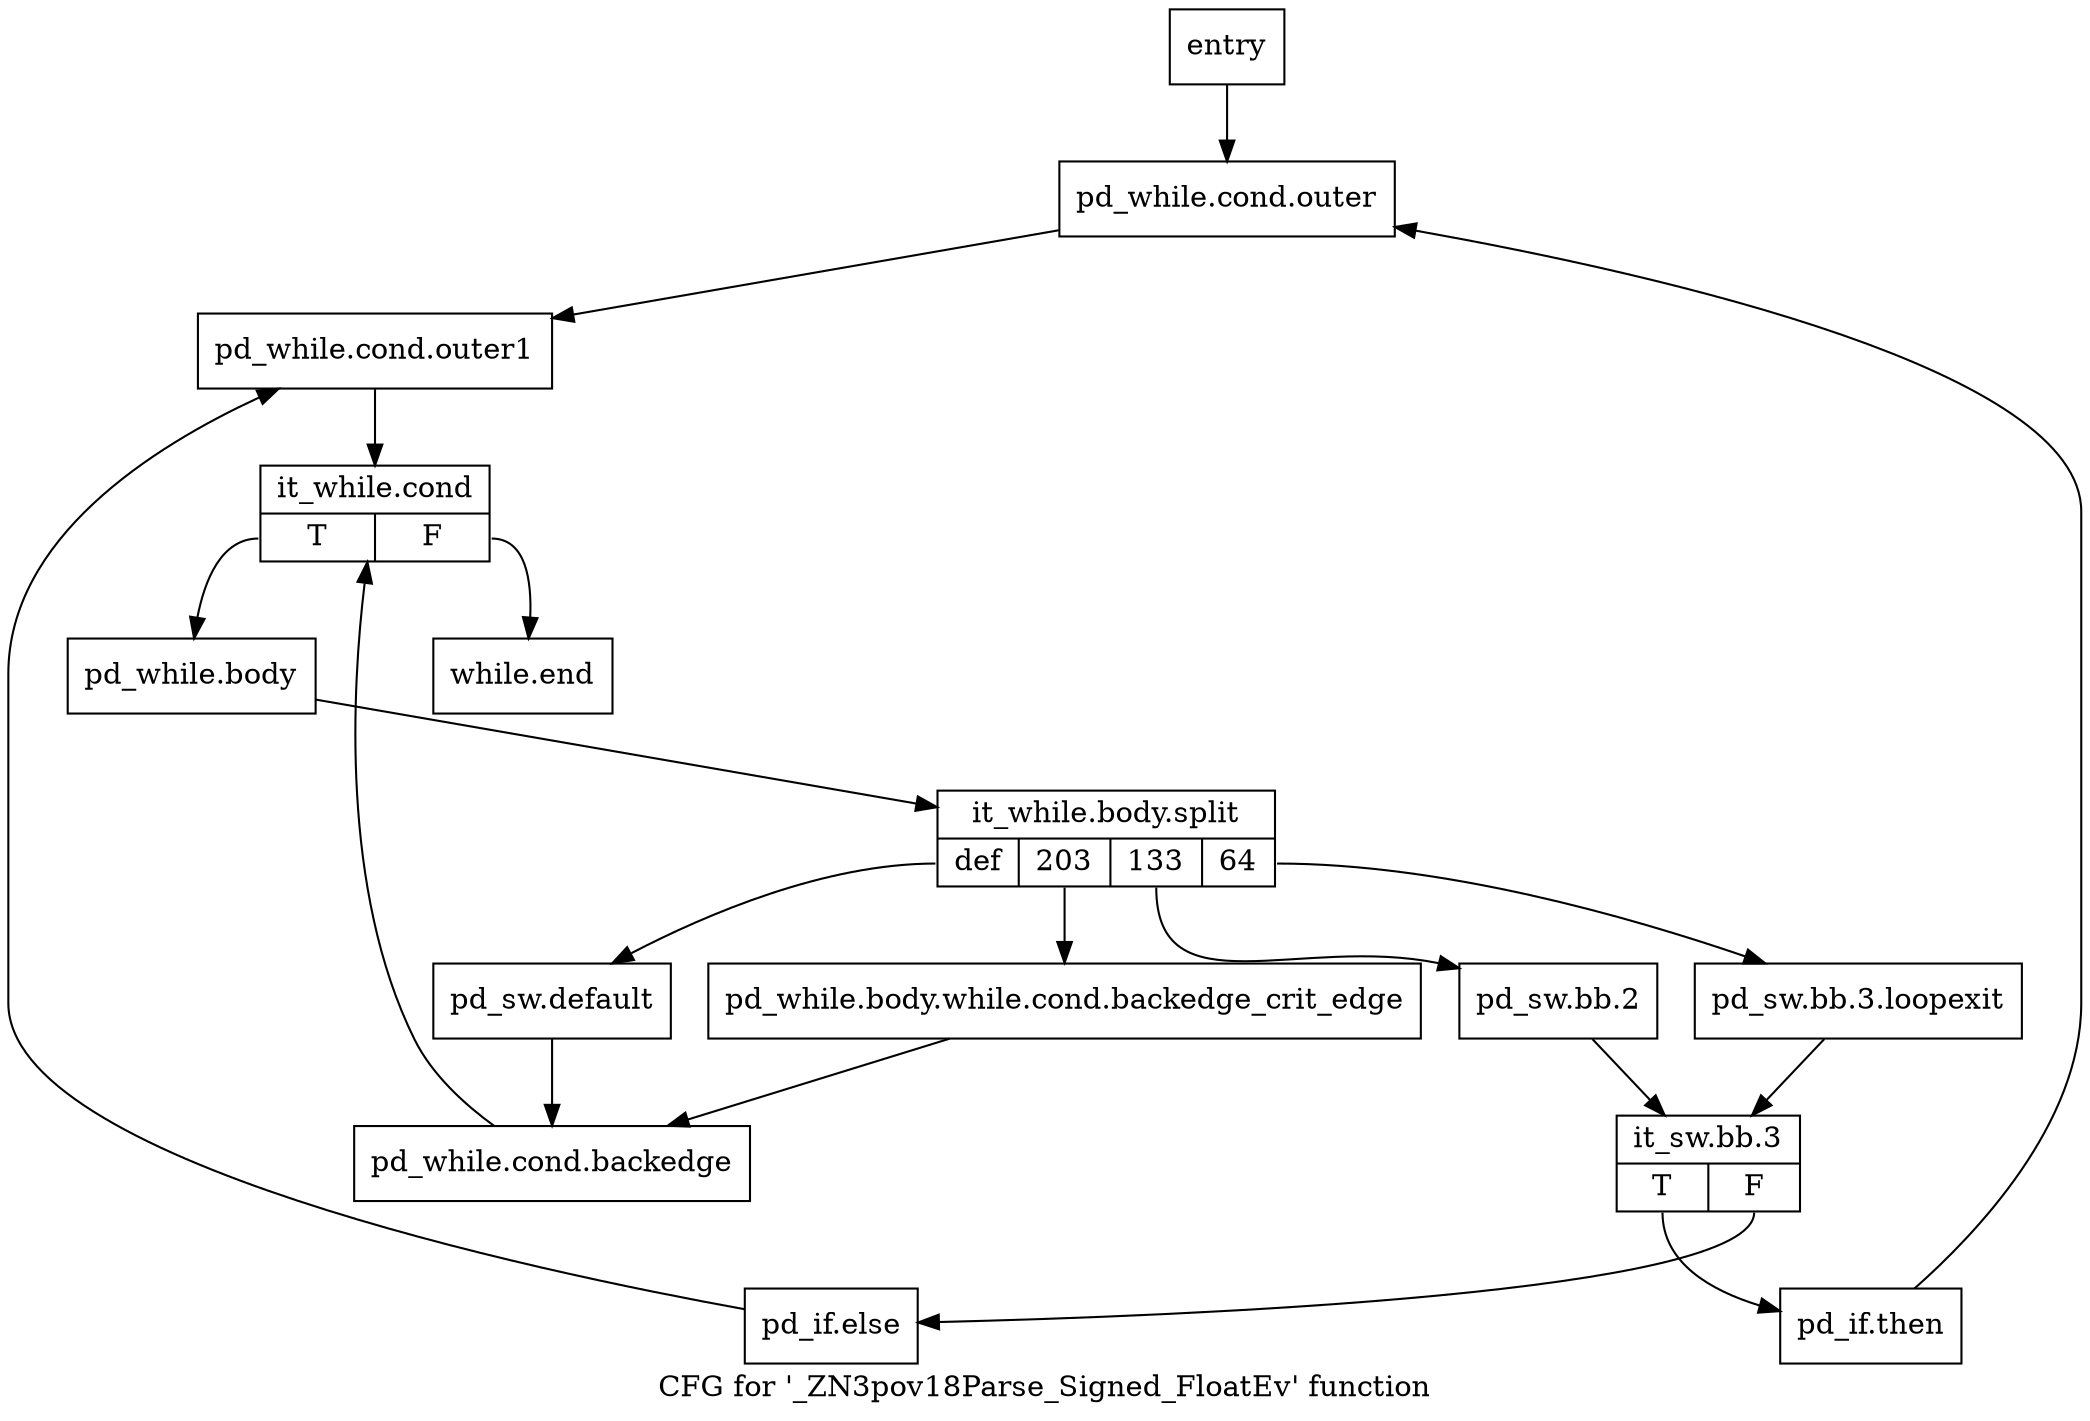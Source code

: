 digraph "CFG for '_ZN3pov18Parse_Signed_FloatEv' function" {
	label="CFG for '_ZN3pov18Parse_Signed_FloatEv' function";

	Node0xea8380 [shape=record,label="{entry}"];
	Node0xea8380 -> Node0xea83d0;
	Node0xea83d0 [shape=record,label="{pd_while.cond.outer}"];
	Node0xea83d0 -> Node0xea8420;
	Node0xea8420 [shape=record,label="{pd_while.cond.outer1}"];
	Node0xea8420 -> Node0xea8470;
	Node0xea8470 [shape=record,label="{it_while.cond|{<s0>T|<s1>F}}"];
	Node0xea8470:s0 -> Node0xea84c0;
	Node0xea8470:s1 -> Node0xea8790;
	Node0xea84c0 [shape=record,label="{pd_while.body}"];
	Node0xea84c0 -> Node0x2eec0c0;
	Node0x2eec0c0 [shape=record,label="{it_while.body.split|{<s0>def|<s1>203|<s2>133|<s3>64}}"];
	Node0x2eec0c0:s0 -> Node0xea8740;
	Node0x2eec0c0:s1 -> Node0xea8510;
	Node0x2eec0c0:s2 -> Node0xea85b0;
	Node0x2eec0c0:s3 -> Node0xea8600;
	Node0xea8510 [shape=record,label="{pd_while.body.while.cond.backedge_crit_edge}"];
	Node0xea8510 -> Node0xea8560;
	Node0xea8560 [shape=record,label="{pd_while.cond.backedge}"];
	Node0xea8560 -> Node0xea8470;
	Node0xea85b0 [shape=record,label="{pd_sw.bb.2}"];
	Node0xea85b0 -> Node0xea8650;
	Node0xea8600 [shape=record,label="{pd_sw.bb.3.loopexit}"];
	Node0xea8600 -> Node0xea8650;
	Node0xea8650 [shape=record,label="{it_sw.bb.3|{<s0>T|<s1>F}}"];
	Node0xea8650:s0 -> Node0xea86a0;
	Node0xea8650:s1 -> Node0xea86f0;
	Node0xea86a0 [shape=record,label="{pd_if.then}"];
	Node0xea86a0 -> Node0xea83d0;
	Node0xea86f0 [shape=record,label="{pd_if.else}"];
	Node0xea86f0 -> Node0xea8420;
	Node0xea8740 [shape=record,label="{pd_sw.default}"];
	Node0xea8740 -> Node0xea8560;
	Node0xea8790 [shape=record,label="{while.end}"];
}
